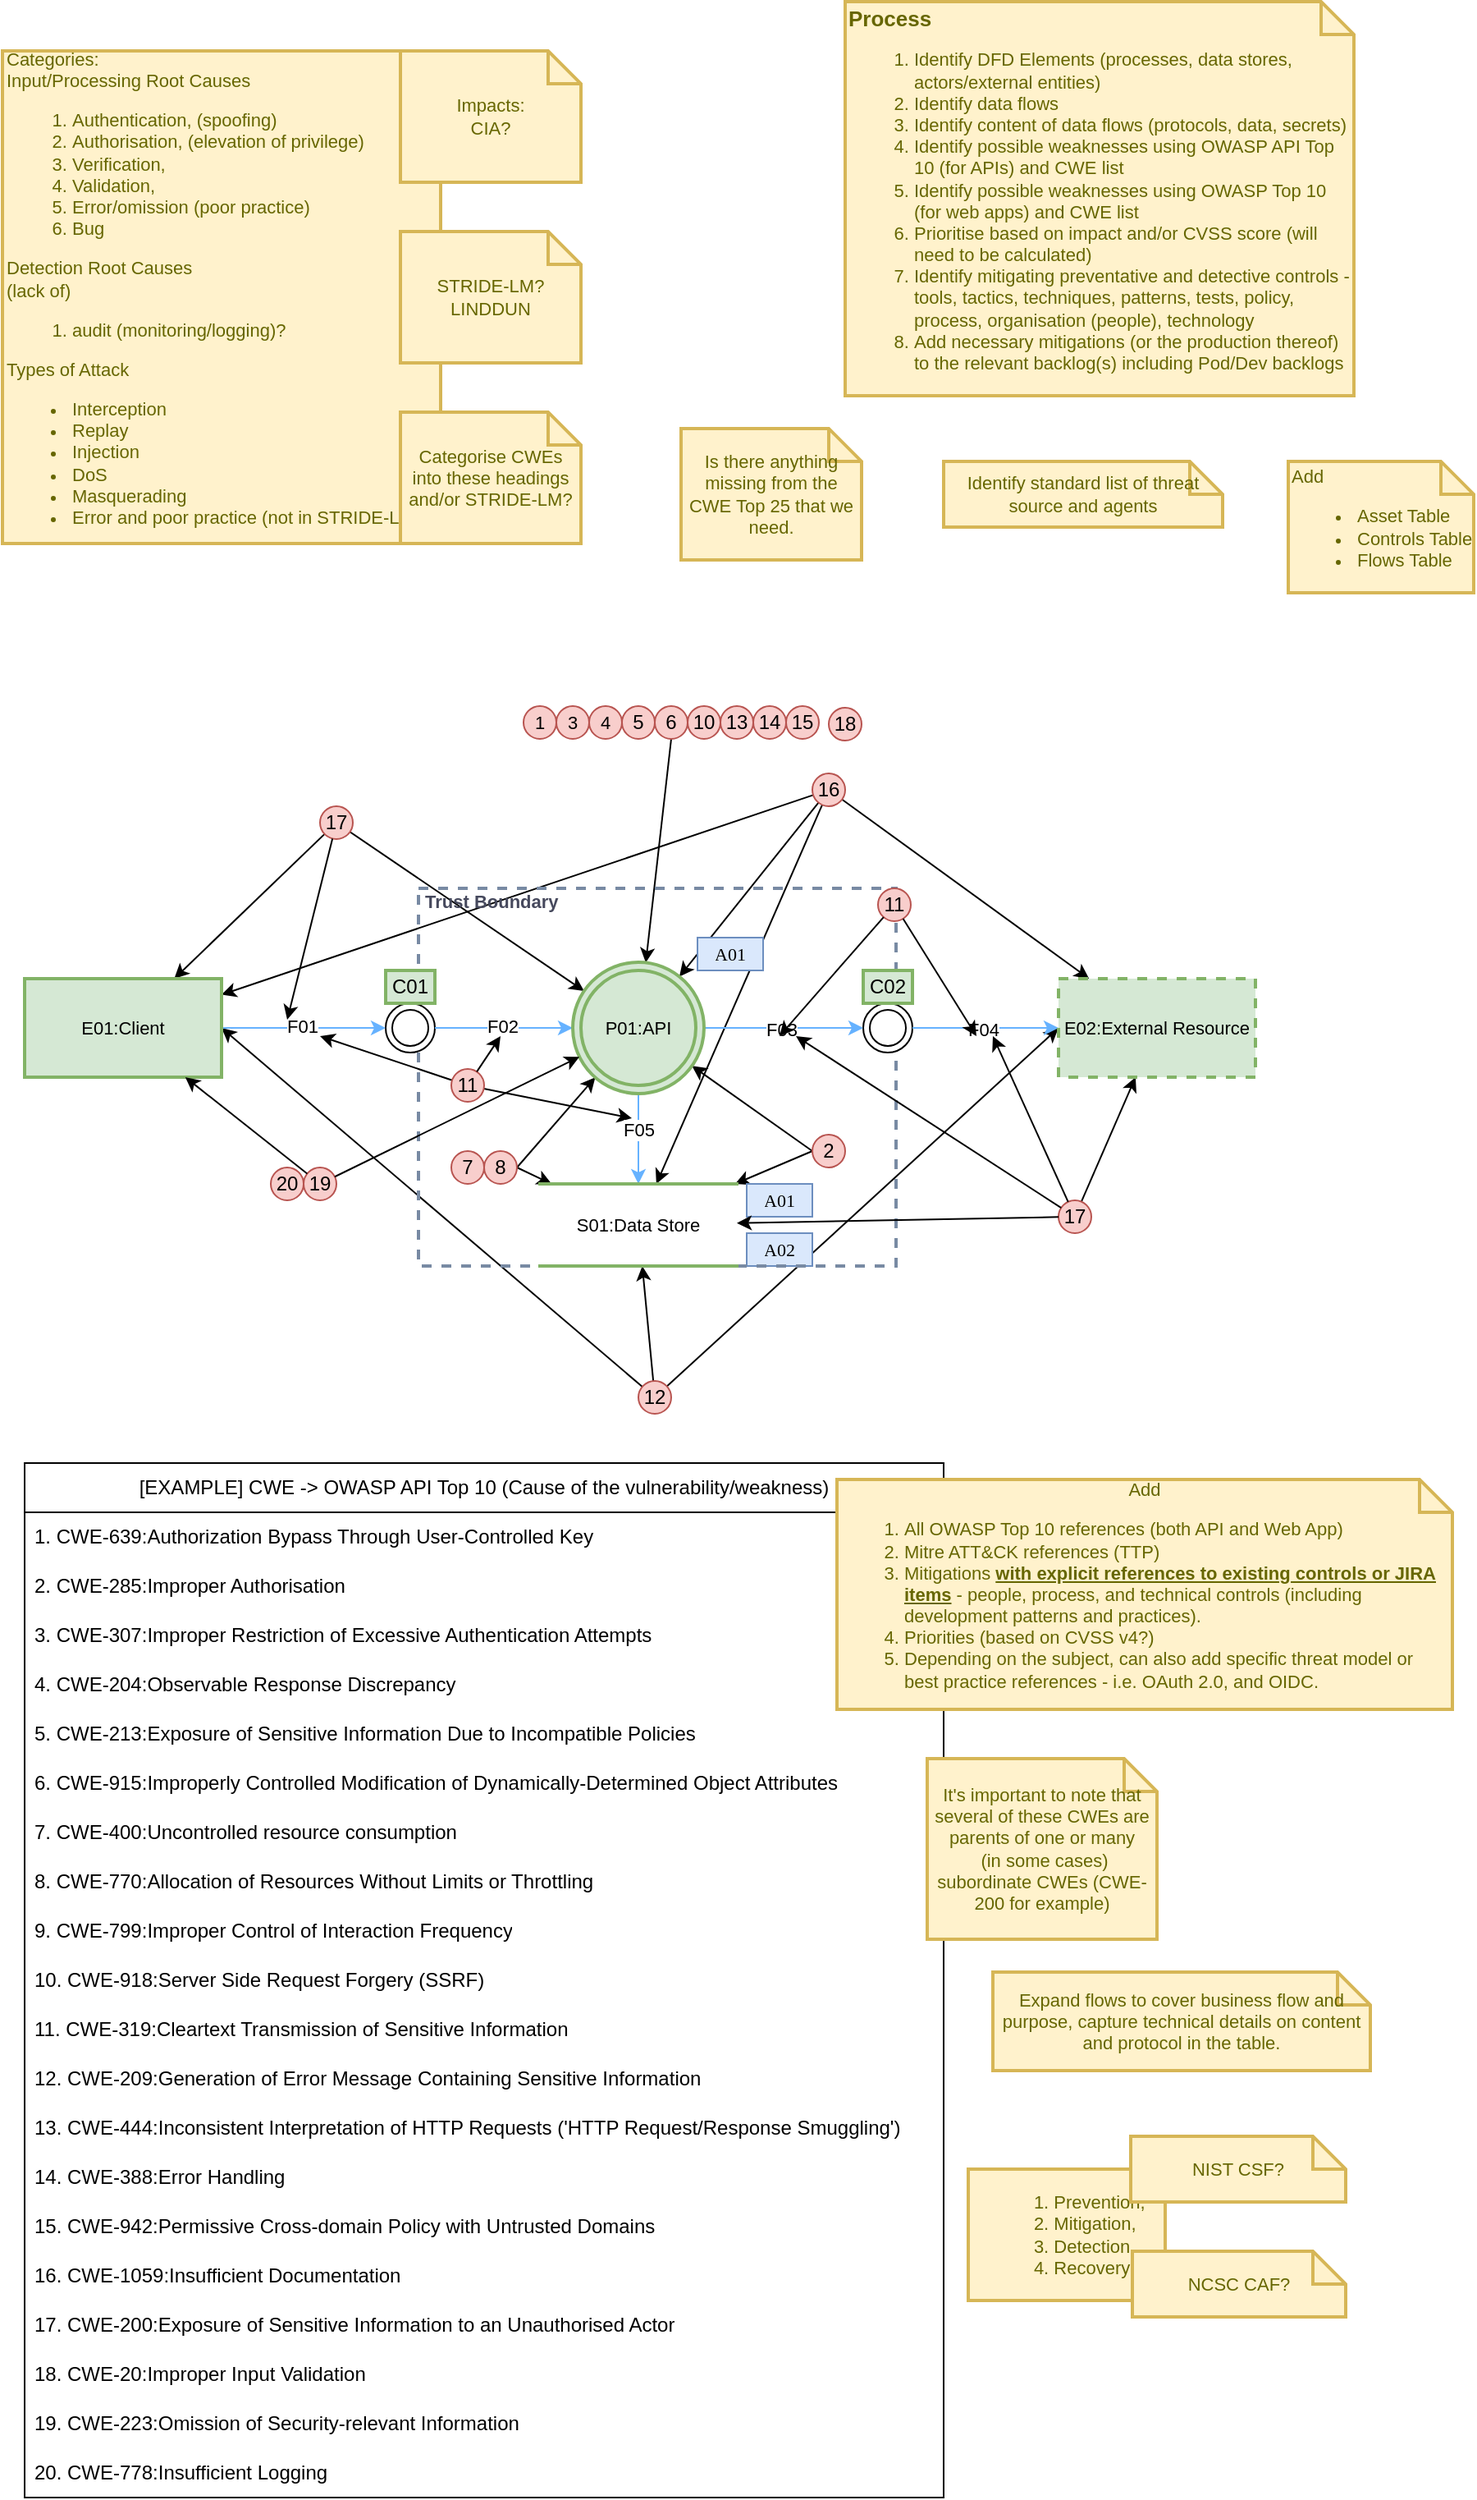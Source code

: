 <mxfile version="22.1.2" type="device">
  <diagram name="Page-1" id="dkiBNy_VU2p00hY21MyY">
    <mxGraphModel dx="1434" dy="2076" grid="1" gridSize="10" guides="1" tooltips="1" connect="1" arrows="1" fold="1" page="1" pageScale="1" pageWidth="827" pageHeight="1169" math="0" shadow="0">
      <root>
        <mxCell id="0" />
        <mxCell id="1" style="" parent="0" />
        <mxCell id="ET-E_L0radJHumGL9apl-12" style="edgeStyle=orthogonalEdgeStyle;rounded=0;orthogonalLoop=1;jettySize=auto;html=1;exitX=0.5;exitY=1;exitDx=0;exitDy=0;labelBackgroundColor=none;strokeColor=#788AA3;fontColor=default;fontSize=11;" parent="1" source="ET-E_L0radJHumGL9apl-10" target="ET-E_L0radJHumGL9apl-10" edge="1">
          <mxGeometry relative="1" as="geometry" />
        </mxCell>
        <mxCell id="yTmzzn22rcDXvcjyOprt-15" value="[EXAMPLE] CWE -&amp;gt; OWASP API Top 10 (Cause of the vulnerability/weakness)" style="swimlane;fontStyle=0;childLayout=stackLayout;horizontal=1;startSize=30;horizontalStack=0;resizeParent=1;resizeParentMax=0;resizeLast=0;collapsible=1;marginBottom=0;whiteSpace=wrap;html=1;rounded=0;" parent="1" vertex="1">
          <mxGeometry x="40" y="600" width="560" height="630" as="geometry">
            <mxRectangle x="40" y="570" width="170" height="30" as="alternateBounds" />
          </mxGeometry>
        </mxCell>
        <mxCell id="yTmzzn22rcDXvcjyOprt-16" value="1. CWE-639:Authorization Bypass Through User-Controlled Key" style="text;strokeColor=none;fillColor=none;align=left;verticalAlign=middle;spacingLeft=4;spacingRight=4;overflow=hidden;points=[[0,0.5],[1,0.5]];portConstraint=eastwest;rotatable=0;whiteSpace=wrap;html=1;rounded=0;" parent="yTmzzn22rcDXvcjyOprt-15" vertex="1">
          <mxGeometry y="30" width="560" height="30" as="geometry" />
        </mxCell>
        <mxCell id="yTmzzn22rcDXvcjyOprt-17" value="2. CWE-285:Improper Authorisation" style="text;strokeColor=none;fillColor=none;align=left;verticalAlign=middle;spacingLeft=4;spacingRight=4;overflow=hidden;points=[[0,0.5],[1,0.5]];portConstraint=eastwest;rotatable=0;whiteSpace=wrap;html=1;rounded=0;" parent="yTmzzn22rcDXvcjyOprt-15" vertex="1">
          <mxGeometry y="60" width="560" height="30" as="geometry" />
        </mxCell>
        <mxCell id="yTmzzn22rcDXvcjyOprt-18" value="3. CWE-307:Improper Restriction of Excessive Authentication Attempts" style="text;strokeColor=none;fillColor=none;align=left;verticalAlign=middle;spacingLeft=4;spacingRight=4;overflow=hidden;points=[[0,0.5],[1,0.5]];portConstraint=eastwest;rotatable=0;whiteSpace=wrap;html=1;rounded=0;" parent="yTmzzn22rcDXvcjyOprt-15" vertex="1">
          <mxGeometry y="90" width="560" height="30" as="geometry" />
        </mxCell>
        <mxCell id="yTmzzn22rcDXvcjyOprt-38" value="4. CWE-204:Observable Response Discrepancy" style="text;strokeColor=none;fillColor=none;align=left;verticalAlign=middle;spacingLeft=4;spacingRight=4;overflow=hidden;points=[[0,0.5],[1,0.5]];portConstraint=eastwest;rotatable=0;whiteSpace=wrap;html=1;rounded=0;" parent="yTmzzn22rcDXvcjyOprt-15" vertex="1">
          <mxGeometry y="120" width="560" height="30" as="geometry" />
        </mxCell>
        <mxCell id="yTmzzn22rcDXvcjyOprt-48" value="5. CWE-213:Exposure of Sensitive Information Due to Incompatible Policies" style="text;strokeColor=none;fillColor=none;align=left;verticalAlign=middle;spacingLeft=4;spacingRight=4;overflow=hidden;points=[[0,0.5],[1,0.5]];portConstraint=eastwest;rotatable=0;whiteSpace=wrap;html=1;rounded=0;" parent="yTmzzn22rcDXvcjyOprt-15" vertex="1">
          <mxGeometry y="150" width="560" height="30" as="geometry" />
        </mxCell>
        <mxCell id="yTmzzn22rcDXvcjyOprt-49" value="6. CWE-915:Improperly Controlled Modification of Dynamically-Determined Object Attributes" style="text;strokeColor=none;fillColor=none;align=left;verticalAlign=middle;spacingLeft=4;spacingRight=4;overflow=hidden;points=[[0,0.5],[1,0.5]];portConstraint=eastwest;rotatable=0;whiteSpace=wrap;html=1;rounded=0;" parent="yTmzzn22rcDXvcjyOprt-15" vertex="1">
          <mxGeometry y="180" width="560" height="30" as="geometry" />
        </mxCell>
        <mxCell id="yTmzzn22rcDXvcjyOprt-56" value="7. CWE-400:Uncontrolled resource consumption" style="text;strokeColor=none;fillColor=none;align=left;verticalAlign=middle;spacingLeft=4;spacingRight=4;overflow=hidden;points=[[0,0.5],[1,0.5]];portConstraint=eastwest;rotatable=0;whiteSpace=wrap;html=1;rounded=0;" parent="yTmzzn22rcDXvcjyOprt-15" vertex="1">
          <mxGeometry y="210" width="560" height="30" as="geometry" />
        </mxCell>
        <mxCell id="yTmzzn22rcDXvcjyOprt-58" value="8. CWE-770:Allocation of Resources Without Limits or Throttling" style="text;strokeColor=none;fillColor=none;align=left;verticalAlign=middle;spacingLeft=4;spacingRight=4;overflow=hidden;points=[[0,0.5],[1,0.5]];portConstraint=eastwest;rotatable=0;whiteSpace=wrap;html=1;rounded=0;" parent="yTmzzn22rcDXvcjyOprt-15" vertex="1">
          <mxGeometry y="240" width="560" height="30" as="geometry" />
        </mxCell>
        <mxCell id="yTmzzn22rcDXvcjyOprt-62" value="9. CWE-799:Improper Control of Interaction Frequency" style="text;strokeColor=none;fillColor=none;align=left;verticalAlign=middle;spacingLeft=4;spacingRight=4;overflow=hidden;points=[[0,0.5],[1,0.5]];portConstraint=eastwest;rotatable=0;whiteSpace=wrap;html=1;rounded=0;" parent="yTmzzn22rcDXvcjyOprt-15" vertex="1">
          <mxGeometry y="270" width="560" height="30" as="geometry" />
        </mxCell>
        <mxCell id="yTmzzn22rcDXvcjyOprt-77" value="10. CWE-918:Server Side Request Forgery (SSRF)" style="text;strokeColor=none;fillColor=none;align=left;verticalAlign=middle;spacingLeft=4;spacingRight=4;overflow=hidden;points=[[0,0.5],[1,0.5]];portConstraint=eastwest;rotatable=0;whiteSpace=wrap;html=1;rounded=0;" parent="yTmzzn22rcDXvcjyOprt-15" vertex="1">
          <mxGeometry y="300" width="560" height="30" as="geometry" />
        </mxCell>
        <mxCell id="yTmzzn22rcDXvcjyOprt-91" value="11. CWE-319:Cleartext Transmission of Sensitive Information" style="text;strokeColor=none;fillColor=none;align=left;verticalAlign=middle;spacingLeft=4;spacingRight=4;overflow=hidden;points=[[0,0.5],[1,0.5]];portConstraint=eastwest;rotatable=0;whiteSpace=wrap;html=1;rounded=0;" parent="yTmzzn22rcDXvcjyOprt-15" vertex="1">
          <mxGeometry y="330" width="560" height="30" as="geometry" />
        </mxCell>
        <mxCell id="yTmzzn22rcDXvcjyOprt-94" value="12. CWE-209:Generation of Error Message Containing Sensitive Information" style="text;strokeColor=none;fillColor=none;align=left;verticalAlign=middle;spacingLeft=4;spacingRight=4;overflow=hidden;points=[[0,0.5],[1,0.5]];portConstraint=eastwest;rotatable=0;whiteSpace=wrap;html=1;rounded=0;" parent="yTmzzn22rcDXvcjyOprt-15" vertex="1">
          <mxGeometry y="360" width="560" height="30" as="geometry" />
        </mxCell>
        <mxCell id="yTmzzn22rcDXvcjyOprt-101" value="13. CWE-444:Inconsistent Interpretation of HTTP Requests (&#39;HTTP Request/Response Smuggling&#39;)" style="text;strokeColor=none;fillColor=none;align=left;verticalAlign=middle;spacingLeft=4;spacingRight=4;overflow=hidden;points=[[0,0.5],[1,0.5]];portConstraint=eastwest;rotatable=0;whiteSpace=wrap;html=1;rounded=0;" parent="yTmzzn22rcDXvcjyOprt-15" vertex="1">
          <mxGeometry y="390" width="560" height="30" as="geometry" />
        </mxCell>
        <mxCell id="yTmzzn22rcDXvcjyOprt-103" value="14. CWE-388:Error Handling" style="text;strokeColor=none;fillColor=none;align=left;verticalAlign=middle;spacingLeft=4;spacingRight=4;overflow=hidden;points=[[0,0.5],[1,0.5]];portConstraint=eastwest;rotatable=0;whiteSpace=wrap;html=1;rounded=0;" parent="yTmzzn22rcDXvcjyOprt-15" vertex="1">
          <mxGeometry y="420" width="560" height="30" as="geometry" />
        </mxCell>
        <mxCell id="yTmzzn22rcDXvcjyOprt-104" value="15. CWE-942:Permissive Cross-domain Policy with Untrusted Domains" style="text;strokeColor=none;fillColor=none;align=left;verticalAlign=middle;spacingLeft=4;spacingRight=4;overflow=hidden;points=[[0,0.5],[1,0.5]];portConstraint=eastwest;rotatable=0;whiteSpace=wrap;html=1;rounded=0;" parent="yTmzzn22rcDXvcjyOprt-15" vertex="1">
          <mxGeometry y="450" width="560" height="30" as="geometry" />
        </mxCell>
        <mxCell id="yTmzzn22rcDXvcjyOprt-107" value="16. CWE-1059:Insufficient Documentation" style="text;strokeColor=none;fillColor=none;align=left;verticalAlign=middle;spacingLeft=4;spacingRight=4;overflow=hidden;points=[[0,0.5],[1,0.5]];portConstraint=eastwest;rotatable=0;whiteSpace=wrap;html=1;rounded=0;" parent="yTmzzn22rcDXvcjyOprt-15" vertex="1">
          <mxGeometry y="480" width="560" height="30" as="geometry" />
        </mxCell>
        <mxCell id="yTmzzn22rcDXvcjyOprt-120" value="17. CWE-200:Exposure of Sensitive Information to an Unauthorised Actor" style="text;strokeColor=none;fillColor=none;align=left;verticalAlign=middle;spacingLeft=4;spacingRight=4;overflow=hidden;points=[[0,0.5],[1,0.5]];portConstraint=eastwest;rotatable=0;whiteSpace=wrap;html=1;rounded=0;" parent="yTmzzn22rcDXvcjyOprt-15" vertex="1">
          <mxGeometry y="510" width="560" height="30" as="geometry" />
        </mxCell>
        <mxCell id="yTmzzn22rcDXvcjyOprt-153" value="18. CWE-20:Improper Input Validation" style="text;strokeColor=none;fillColor=none;align=left;verticalAlign=middle;spacingLeft=4;spacingRight=4;overflow=hidden;points=[[0,0.5],[1,0.5]];portConstraint=eastwest;rotatable=0;whiteSpace=wrap;html=1;rounded=0;" parent="yTmzzn22rcDXvcjyOprt-15" vertex="1">
          <mxGeometry y="540" width="560" height="30" as="geometry" />
        </mxCell>
        <mxCell id="yTmzzn22rcDXvcjyOprt-155" value="19. CWE-223:Omission of Security-relevant Information" style="text;strokeColor=none;fillColor=none;align=left;verticalAlign=middle;spacingLeft=4;spacingRight=4;overflow=hidden;points=[[0,0.5],[1,0.5]];portConstraint=eastwest;rotatable=0;whiteSpace=wrap;html=1;rounded=0;" parent="yTmzzn22rcDXvcjyOprt-15" vertex="1">
          <mxGeometry y="570" width="560" height="30" as="geometry" />
        </mxCell>
        <mxCell id="yTmzzn22rcDXvcjyOprt-157" value="20. CWE-778:Insufficient Logging" style="text;strokeColor=none;fillColor=none;align=left;verticalAlign=middle;spacingLeft=4;spacingRight=4;overflow=hidden;points=[[0,0.5],[1,0.5]];portConstraint=eastwest;rotatable=0;whiteSpace=wrap;html=1;rounded=0;" parent="yTmzzn22rcDXvcjyOprt-15" vertex="1">
          <mxGeometry y="600" width="560" height="30" as="geometry" />
        </mxCell>
        <mxCell id="yTmzzn22rcDXvcjyOprt-44" value="Categories:&lt;br style=&quot;font-size: 11px;&quot;&gt;&lt;span style=&quot;background-color: initial; font-size: 11px;&quot;&gt;Input/Processing Root Causes&lt;/span&gt;&lt;br style=&quot;font-size: 11px;&quot;&gt;&lt;ol style=&quot;font-size: 11px;&quot;&gt;&lt;li style=&quot;font-size: 11px;&quot;&gt;Authentication, (spoofing)&lt;/li&gt;&lt;li style=&quot;font-size: 11px;&quot;&gt;Authorisation, (elevation of privilege)&lt;/li&gt;&lt;li style=&quot;font-size: 11px;&quot;&gt;Verification,&amp;nbsp;&lt;/li&gt;&lt;li style=&quot;font-size: 11px;&quot;&gt;Validation,&lt;/li&gt;&lt;li style=&quot;font-size: 11px;&quot;&gt;Error/omission (poor practice)&lt;/li&gt;&lt;li style=&quot;font-size: 11px;&quot;&gt;Bug&lt;/li&gt;&lt;/ol&gt;&lt;div style=&quot;font-size: 11px;&quot;&gt;Detection Root Causes&amp;nbsp;&lt;/div&gt;(lack of)&lt;ol style=&quot;font-size: 11px;&quot;&gt;&lt;li style=&quot;font-size: 11px;&quot;&gt;audit (monitoring/logging)?&lt;/li&gt;&lt;/ol&gt;&lt;div&gt;Types of Attack&lt;/div&gt;&lt;div style=&quot;font-size: 11px;&quot;&gt;&lt;ul style=&quot;font-size: 11px;&quot;&gt;&lt;li style=&quot;font-size: 11px;&quot;&gt;Interception&lt;/li&gt;&lt;li style=&quot;font-size: 11px;&quot;&gt;Replay&lt;/li&gt;&lt;li style=&quot;font-size: 11px;&quot;&gt;Injection&lt;/li&gt;&lt;li style=&quot;font-size: 11px;&quot;&gt;DoS&lt;/li&gt;&lt;li style=&quot;font-size: 11px;&quot;&gt;Masquerading&lt;/li&gt;&lt;li style=&quot;font-size: 11px;&quot;&gt;Error and poor practice (not in STRIDE-LM)&lt;/li&gt;&lt;/ul&gt;&lt;/div&gt;" style="shape=note;strokeWidth=2;fontSize=11;size=20;whiteSpace=wrap;html=1;fillColor=#fff2cc;strokeColor=#d6b656;fontColor=#666600;align=left;rounded=0;" parent="1" vertex="1">
          <mxGeometry x="26.5" y="-260" width="267" height="300" as="geometry" />
        </mxCell>
        <mxCell id="yTmzzn22rcDXvcjyOprt-45" value="STRIDE-LM?&lt;br style=&quot;font-size: 11px;&quot;&gt;LINDDUN" style="shape=note;strokeWidth=2;fontSize=11;size=20;whiteSpace=wrap;html=1;fillColor=#fff2cc;strokeColor=#d6b656;fontColor=#666600;rounded=0;" parent="1" vertex="1">
          <mxGeometry x="269" y="-150" width="110.0" height="80" as="geometry" />
        </mxCell>
        <mxCell id="yTmzzn22rcDXvcjyOprt-47" value="Impacts:&lt;br style=&quot;font-size: 11px;&quot;&gt;CIA?" style="shape=note;strokeWidth=2;fontSize=11;size=20;whiteSpace=wrap;html=1;fillColor=#fff2cc;strokeColor=#d6b656;fontColor=#666600;rounded=0;" parent="1" vertex="1">
          <mxGeometry x="269" y="-260" width="110.0" height="80" as="geometry" />
        </mxCell>
        <mxCell id="yTmzzn22rcDXvcjyOprt-53" value="" style="orthogonalLoop=1;jettySize=auto;html=1;exitX=0.5;exitY=1;exitDx=0;exitDy=0;rounded=0;" parent="1" source="yTmzzn22rcDXvcjyOprt-52" target="ET-E_L0radJHumGL9apl-4" edge="1">
          <mxGeometry relative="1" as="geometry">
            <mxPoint x="370" y="100" as="sourcePoint" />
            <mxPoint x="412" y="301" as="targetPoint" />
          </mxGeometry>
        </mxCell>
        <mxCell id="yTmzzn22rcDXvcjyOprt-55" value="" style="orthogonalLoop=1;jettySize=auto;html=1;exitX=1;exitY=0.5;exitDx=0;exitDy=0;rounded=0;" parent="1" source="yTmzzn22rcDXvcjyOprt-54" target="ET-E_L0radJHumGL9apl-4" edge="1">
          <mxGeometry relative="1" as="geometry">
            <mxPoint x="91" y="430" as="sourcePoint" />
            <mxPoint x="168" y="680" as="targetPoint" />
          </mxGeometry>
        </mxCell>
        <mxCell id="yTmzzn22rcDXvcjyOprt-57" value="" style="orthogonalLoop=1;jettySize=auto;html=1;exitX=1;exitY=0.5;exitDx=0;exitDy=0;rounded=0;" parent="1" source="yTmzzn22rcDXvcjyOprt-54" target="ET-E_L0radJHumGL9apl-10" edge="1">
          <mxGeometry relative="1" as="geometry">
            <mxPoint x="180" y="480" as="sourcePoint" />
            <mxPoint x="385" y="360" as="targetPoint" />
          </mxGeometry>
        </mxCell>
        <mxCell id="yTmzzn22rcDXvcjyOprt-63" value="" style="orthogonalLoop=1;jettySize=auto;html=1;exitX=0;exitY=0.5;exitDx=0;exitDy=0;rounded=0;" parent="1" source="yTmzzn22rcDXvcjyOprt-30" target="ET-E_L0radJHumGL9apl-4" edge="1">
          <mxGeometry relative="1" as="geometry">
            <mxPoint x="640" y="430" as="sourcePoint" />
            <mxPoint x="418" y="300" as="targetPoint" />
          </mxGeometry>
        </mxCell>
        <mxCell id="yTmzzn22rcDXvcjyOprt-64" value="" style="orthogonalLoop=1;jettySize=auto;html=1;exitX=0;exitY=0.5;exitDx=0;exitDy=0;rounded=0;" parent="1" source="yTmzzn22rcDXvcjyOprt-30" target="ET-E_L0radJHumGL9apl-10" edge="1">
          <mxGeometry relative="1" as="geometry">
            <mxPoint x="640" y="430" as="sourcePoint" />
            <mxPoint x="428" y="310" as="targetPoint" />
          </mxGeometry>
        </mxCell>
        <mxCell id="yTmzzn22rcDXvcjyOprt-83" value="Add&lt;br style=&quot;font-size: 11px;&quot;&gt;&lt;ol style=&quot;font-size: 11px;&quot;&gt;&lt;li style=&quot;text-align: left; font-size: 11px;&quot;&gt;All OWASP Top 10 references (both API and Web App)&lt;/li&gt;&lt;li style=&quot;text-align: left; font-size: 11px;&quot;&gt;Mitre ATT&amp;amp;CK references (TTP)&lt;/li&gt;&lt;li style=&quot;text-align: left; font-size: 11px;&quot;&gt;Mitigations &lt;b style=&quot;font-size: 11px;&quot;&gt;&lt;u style=&quot;font-size: 11px;&quot;&gt;with explicit references to existing controls or JIRA items&lt;/u&gt;&lt;/b&gt;&amp;nbsp;- people, process, and technical controls (including development patterns and practices).&lt;/li&gt;&lt;li style=&quot;text-align: left; font-size: 11px;&quot;&gt;Priorities (based on CVSS v4?)&lt;/li&gt;&lt;li style=&quot;text-align: left; font-size: 11px;&quot;&gt;Depending on the subject, can also add specific threat model or best practice references - i.e. OAuth 2.0, and OIDC.&lt;/li&gt;&lt;/ol&gt;" style="shape=note;strokeWidth=2;fontSize=11;size=20;whiteSpace=wrap;html=1;fillColor=#fff2cc;strokeColor=#d6b656;fontColor=#666600;rounded=0;" parent="1" vertex="1">
          <mxGeometry x="535" y="610" width="375" height="140" as="geometry" />
        </mxCell>
        <mxCell id="yTmzzn22rcDXvcjyOprt-87" value="Identify standard list of threat source and agents" style="shape=note;strokeWidth=2;fontSize=11;size=20;whiteSpace=wrap;html=1;fillColor=#fff2cc;strokeColor=#d6b656;fontColor=#666600;rounded=0;" parent="1" vertex="1">
          <mxGeometry x="600" y="-10" width="170" height="40" as="geometry" />
        </mxCell>
        <mxCell id="yTmzzn22rcDXvcjyOprt-89" value="" style="orthogonalLoop=1;jettySize=auto;html=1;rounded=0;" parent="1" source="yTmzzn22rcDXvcjyOprt-88" edge="1">
          <mxGeometry relative="1" as="geometry">
            <mxPoint x="410" y="100" as="sourcePoint" />
            <mxPoint x="220" y="340" as="targetPoint" />
          </mxGeometry>
        </mxCell>
        <mxCell id="yTmzzn22rcDXvcjyOprt-92" value="" style="orthogonalLoop=1;jettySize=auto;html=1;rounded=0;" parent="1" source="yTmzzn22rcDXvcjyOprt-88" edge="1">
          <mxGeometry relative="1" as="geometry">
            <mxPoint x="250" y="220" as="sourcePoint" />
            <mxPoint x="410" y="390" as="targetPoint" />
          </mxGeometry>
        </mxCell>
        <mxCell id="yTmzzn22rcDXvcjyOprt-95" value="" style="orthogonalLoop=1;jettySize=auto;html=1;entryX=1;entryY=0.5;entryDx=0;entryDy=0;rounded=0;" parent="1" source="yTmzzn22rcDXvcjyOprt-93" target="ET-E_L0radJHumGL9apl-6" edge="1">
          <mxGeometry relative="1" as="geometry">
            <mxPoint x="225" y="510" as="sourcePoint" />
            <mxPoint x="210" y="340" as="targetPoint" />
          </mxGeometry>
        </mxCell>
        <mxCell id="yTmzzn22rcDXvcjyOprt-97" value="" style="orthogonalLoop=1;jettySize=auto;html=1;entryX=0;entryY=0.5;entryDx=0;entryDy=0;rounded=0;" parent="1" source="yTmzzn22rcDXvcjyOprt-93" target="ET-E_L0radJHumGL9apl-7" edge="1">
          <mxGeometry relative="1" as="geometry">
            <mxPoint x="225" y="510" as="sourcePoint" />
            <mxPoint x="540" y="180" as="targetPoint" />
          </mxGeometry>
        </mxCell>
        <mxCell id="yTmzzn22rcDXvcjyOprt-100" value="" style="orthogonalLoop=1;jettySize=auto;html=1;rounded=0;" parent="1" source="yTmzzn22rcDXvcjyOprt-93" target="ET-E_L0radJHumGL9apl-10" edge="1">
          <mxGeometry relative="1" as="geometry">
            <mxPoint x="232.929" y="412.929" as="sourcePoint" />
            <mxPoint x="180" y="350" as="targetPoint" />
          </mxGeometry>
        </mxCell>
        <mxCell id="yTmzzn22rcDXvcjyOprt-109" value="" style="orthogonalLoop=1;jettySize=auto;html=1;rounded=0;" parent="1" source="yTmzzn22rcDXvcjyOprt-108" target="ET-E_L0radJHumGL9apl-4" edge="1">
          <mxGeometry relative="1" as="geometry">
            <mxPoint x="500" y="240" as="sourcePoint" />
            <mxPoint x="426" y="300" as="targetPoint" />
          </mxGeometry>
        </mxCell>
        <mxCell id="yTmzzn22rcDXvcjyOprt-111" value="" style="orthogonalLoop=1;jettySize=auto;html=1;rounded=0;" parent="1" source="yTmzzn22rcDXvcjyOprt-108" target="ET-E_L0radJHumGL9apl-10" edge="1">
          <mxGeometry relative="1" as="geometry">
            <mxPoint x="504" y="218" as="sourcePoint" />
            <mxPoint x="443" y="307" as="targetPoint" />
          </mxGeometry>
        </mxCell>
        <mxCell id="yTmzzn22rcDXvcjyOprt-112" value="" style="orthogonalLoop=1;jettySize=auto;html=1;rounded=0;" parent="1" source="yTmzzn22rcDXvcjyOprt-108" target="ET-E_L0radJHumGL9apl-6" edge="1">
          <mxGeometry relative="1" as="geometry">
            <mxPoint x="610" y="200" as="sourcePoint" />
            <mxPoint x="453" y="317" as="targetPoint" />
          </mxGeometry>
        </mxCell>
        <mxCell id="yTmzzn22rcDXvcjyOprt-113" value="" style="orthogonalLoop=1;jettySize=auto;html=1;rounded=0;" parent="1" source="yTmzzn22rcDXvcjyOprt-108" target="ET-E_L0radJHumGL9apl-7" edge="1">
          <mxGeometry relative="1" as="geometry">
            <mxPoint x="524" y="238" as="sourcePoint" />
            <mxPoint x="463" y="327" as="targetPoint" />
          </mxGeometry>
        </mxCell>
        <mxCell id="yTmzzn22rcDXvcjyOprt-114" value="&lt;div style=&quot;font-size: 11px;&quot;&gt;&lt;span style=&quot;background-color: initial; font-size: 11px;&quot;&gt;Add&lt;/span&gt;&lt;/div&gt;&lt;div style=&quot;font-size: 11px;&quot;&gt;&lt;ul style=&quot;font-size: 11px;&quot;&gt;&lt;li style=&quot;font-size: 11px;&quot;&gt;&lt;span style=&quot;background-color: initial; font-size: 11px;&quot;&gt;Asset Table&lt;/span&gt;&lt;/li&gt;&lt;li style=&quot;font-size: 11px;&quot;&gt;&lt;span style=&quot;background-color: initial; font-size: 11px;&quot;&gt;Controls Table&lt;/span&gt;&lt;/li&gt;&lt;li style=&quot;font-size: 11px;&quot;&gt;&lt;span style=&quot;background-color: initial; font-size: 11px;&quot;&gt;Flows Table&lt;/span&gt;&lt;/li&gt;&lt;/ul&gt;&lt;/div&gt;" style="shape=note;strokeWidth=2;fontSize=11;size=20;whiteSpace=wrap;html=1;fillColor=#fff2cc;strokeColor=#d6b656;fontColor=#666600;align=left;rounded=0;" parent="1" vertex="1">
          <mxGeometry x="810" y="-10" width="113" height="80" as="geometry" />
        </mxCell>
        <mxCell id="yTmzzn22rcDXvcjyOprt-115" value="Categorise CWEs into these headings and/or STRIDE-LM?" style="shape=note;strokeWidth=2;fontSize=11;size=20;whiteSpace=wrap;html=1;fillColor=#fff2cc;strokeColor=#d6b656;fontColor=#666600;rounded=0;" parent="1" vertex="1">
          <mxGeometry x="269" y="-40" width="110.0" height="80" as="geometry" />
        </mxCell>
        <mxCell id="yTmzzn22rcDXvcjyOprt-142" value="" style="orthogonalLoop=1;jettySize=auto;html=1;rounded=0;" parent="1" source="yTmzzn22rcDXvcjyOprt-121" target="ET-E_L0radJHumGL9apl-4" edge="1">
          <mxGeometry relative="1" as="geometry">
            <mxPoint x="110" y="240" as="sourcePoint" />
            <mxPoint x="240" y="260" as="targetPoint" />
          </mxGeometry>
        </mxCell>
        <object label="Assets" id="yTmzzn22rcDXvcjyOprt-116">
          <mxCell parent="0" />
        </object>
        <mxCell id="yTmzzn22rcDXvcjyOprt-2" value="A01" style="text;html=1;align=center;verticalAlign=middle;whiteSpace=wrap;overflow=hidden;fontSize=11;fontFamily=Architects Daughter;rounded=0;labelBackgroundColor=none;fillColor=#dae8fc;strokeColor=#6c8ebf;" parent="yTmzzn22rcDXvcjyOprt-116" vertex="1">
          <mxGeometry x="450" y="280" width="40" height="20" as="geometry" />
        </mxCell>
        <mxCell id="yTmzzn22rcDXvcjyOprt-7" value="A01" style="text;html=1;align=center;verticalAlign=middle;whiteSpace=wrap;overflow=hidden;fontSize=11;fontFamily=Architects Daughter;rounded=0;labelBackgroundColor=none;fillColor=#dae8fc;strokeColor=#6c8ebf;" parent="yTmzzn22rcDXvcjyOprt-116" vertex="1">
          <mxGeometry x="480" y="430" width="40" height="20" as="geometry" />
        </mxCell>
        <mxCell id="yTmzzn22rcDXvcjyOprt-8" value="A02" style="text;html=1;align=center;verticalAlign=middle;whiteSpace=wrap;overflow=hidden;fontSize=11;fontFamily=Architects Daughter;rounded=0;labelBackgroundColor=none;fillColor=#dae8fc;strokeColor=#6c8ebf;" parent="yTmzzn22rcDXvcjyOprt-116" vertex="1">
          <mxGeometry x="480" y="460" width="40" height="20" as="geometry" />
        </mxCell>
        <mxCell id="yTmzzn22rcDXvcjyOprt-117" value="Controls" style="" parent="0" />
        <mxCell id="ET-E_L0radJHumGL9apl-5" value="Trust Boundary" style="html=1;fontColor=#46495D;fontStyle=1;align=left;verticalAlign=top;spacing=0;labelBorderColor=none;fillColor=none;dashed=1;strokeWidth=2;strokeColor=#788AA3;spacingLeft=4;spacingTop=-3;rounded=0;labelBackgroundColor=none;fontSize=11;" parent="yTmzzn22rcDXvcjyOprt-117" vertex="1">
          <mxGeometry x="280" y="250" width="291" height="230" as="geometry" />
        </mxCell>
        <mxCell id="yTmzzn22rcDXvcjyOprt-127" value="" style="ellipse;shape=doubleEllipse;whiteSpace=wrap;html=1;aspect=fixed;rounded=0;" parent="yTmzzn22rcDXvcjyOprt-117" vertex="1">
          <mxGeometry x="260" y="320" width="30" height="30" as="geometry" />
        </mxCell>
        <mxCell id="yTmzzn22rcDXvcjyOprt-130" value="C01" style="text;html=1;strokeColor=#82b366;fillColor=#d5e8d4;align=center;verticalAlign=middle;whiteSpace=wrap;overflow=hidden;strokeWidth=2;rounded=0;" parent="yTmzzn22rcDXvcjyOprt-117" vertex="1">
          <mxGeometry x="260" y="300" width="30" height="20" as="geometry" />
        </mxCell>
        <mxCell id="yTmzzn22rcDXvcjyOprt-128" value="" style="ellipse;shape=doubleEllipse;whiteSpace=wrap;html=1;aspect=fixed;rounded=0;" parent="yTmzzn22rcDXvcjyOprt-117" vertex="1">
          <mxGeometry x="551" y="320" width="30" height="30" as="geometry" />
        </mxCell>
        <mxCell id="yTmzzn22rcDXvcjyOprt-131" value="C02" style="text;html=1;strokeColor=#82b366;fillColor=#d5e8d4;align=center;verticalAlign=middle;whiteSpace=wrap;overflow=hidden;strokeWidth=2;rounded=0;" parent="yTmzzn22rcDXvcjyOprt-117" vertex="1">
          <mxGeometry x="551" y="300" width="30" height="20" as="geometry" />
        </mxCell>
        <mxCell id="yTmzzn22rcDXvcjyOprt-119" value="Threats" parent="0" />
        <mxCell id="yTmzzn22rcDXvcjyOprt-27" value="1" style="ellipse;whiteSpace=wrap;html=1;aspect=fixed;fillColor=#f8cecc;strokeColor=#b85450;fontSize=11;rounded=0;" parent="yTmzzn22rcDXvcjyOprt-119" vertex="1">
          <mxGeometry x="344" y="139" width="20" height="20" as="geometry" />
        </mxCell>
        <mxCell id="yTmzzn22rcDXvcjyOprt-33" value="3" style="ellipse;whiteSpace=wrap;html=1;aspect=fixed;fillColor=#f8cecc;strokeColor=#b85450;fontSize=11;rounded=0;" parent="yTmzzn22rcDXvcjyOprt-119" vertex="1">
          <mxGeometry x="364" y="139" width="20" height="20" as="geometry" />
        </mxCell>
        <mxCell id="yTmzzn22rcDXvcjyOprt-37" value="4" style="ellipse;whiteSpace=wrap;html=1;aspect=fixed;fillColor=#f8cecc;strokeColor=#b85450;fontSize=11;rounded=0;" parent="yTmzzn22rcDXvcjyOprt-119" vertex="1">
          <mxGeometry x="384" y="139" width="20" height="20" as="geometry" />
        </mxCell>
        <mxCell id="yTmzzn22rcDXvcjyOprt-51" value="5" style="ellipse;whiteSpace=wrap;html=1;aspect=fixed;fillColor=#f8cecc;strokeColor=#b85450;rounded=0;" parent="yTmzzn22rcDXvcjyOprt-119" vertex="1">
          <mxGeometry x="404" y="139" width="20" height="20" as="geometry" />
        </mxCell>
        <mxCell id="yTmzzn22rcDXvcjyOprt-52" value="6" style="ellipse;whiteSpace=wrap;html=1;aspect=fixed;fillColor=#f8cecc;strokeColor=#b85450;rounded=0;" parent="yTmzzn22rcDXvcjyOprt-119" vertex="1">
          <mxGeometry x="424" y="139" width="20" height="20" as="geometry" />
        </mxCell>
        <mxCell id="yTmzzn22rcDXvcjyOprt-78" value="10" style="ellipse;whiteSpace=wrap;html=1;aspect=fixed;fillColor=#f8cecc;strokeColor=#b85450;rounded=0;" parent="yTmzzn22rcDXvcjyOprt-119" vertex="1">
          <mxGeometry x="444" y="139" width="20" height="20" as="geometry" />
        </mxCell>
        <mxCell id="yTmzzn22rcDXvcjyOprt-102" value="13" style="ellipse;whiteSpace=wrap;html=1;aspect=fixed;fillColor=#f8cecc;strokeColor=#b85450;rounded=0;" parent="yTmzzn22rcDXvcjyOprt-119" vertex="1">
          <mxGeometry x="464" y="139" width="20" height="20" as="geometry" />
        </mxCell>
        <mxCell id="yTmzzn22rcDXvcjyOprt-105" value="14" style="ellipse;whiteSpace=wrap;html=1;aspect=fixed;fillColor=#f8cecc;strokeColor=#b85450;rounded=0;" parent="yTmzzn22rcDXvcjyOprt-119" vertex="1">
          <mxGeometry x="484" y="139" width="20" height="20" as="geometry" />
        </mxCell>
        <mxCell id="yTmzzn22rcDXvcjyOprt-106" value="15" style="ellipse;whiteSpace=wrap;html=1;aspect=fixed;fillColor=#f8cecc;strokeColor=#b85450;rounded=0;" parent="yTmzzn22rcDXvcjyOprt-119" vertex="1">
          <mxGeometry x="504" y="139" width="20" height="20" as="geometry" />
        </mxCell>
        <mxCell id="yTmzzn22rcDXvcjyOprt-108" value="16" style="ellipse;whiteSpace=wrap;html=1;aspect=fixed;fillColor=#f8cecc;strokeColor=#b85450;rounded=0;" parent="yTmzzn22rcDXvcjyOprt-119" vertex="1">
          <mxGeometry x="520" y="180" width="20" height="20" as="geometry" />
        </mxCell>
        <mxCell id="yTmzzn22rcDXvcjyOprt-30" value="2" style="ellipse;whiteSpace=wrap;html=1;aspect=fixed;fillColor=#f8cecc;strokeColor=#b85450;rounded=0;" parent="yTmzzn22rcDXvcjyOprt-119" vertex="1">
          <mxGeometry x="520" y="400" width="20" height="20" as="geometry" />
        </mxCell>
        <mxCell id="yTmzzn22rcDXvcjyOprt-93" value="12" style="ellipse;whiteSpace=wrap;html=1;aspect=fixed;fillColor=#f8cecc;strokeColor=#b85450;rounded=0;" parent="yTmzzn22rcDXvcjyOprt-119" vertex="1">
          <mxGeometry x="414" y="550" width="20" height="20" as="geometry" />
        </mxCell>
        <mxCell id="yTmzzn22rcDXvcjyOprt-54" value="8" style="ellipse;whiteSpace=wrap;html=1;aspect=fixed;fillColor=#f8cecc;strokeColor=#b85450;rounded=0;" parent="yTmzzn22rcDXvcjyOprt-119" vertex="1">
          <mxGeometry x="320" y="410" width="20" height="20" as="geometry" />
        </mxCell>
        <mxCell id="yTmzzn22rcDXvcjyOprt-59" value="7" style="ellipse;whiteSpace=wrap;html=1;aspect=fixed;fillColor=#f8cecc;strokeColor=#b85450;rounded=0;" parent="yTmzzn22rcDXvcjyOprt-119" vertex="1">
          <mxGeometry x="300" y="410" width="20" height="20" as="geometry" />
        </mxCell>
        <mxCell id="yTmzzn22rcDXvcjyOprt-122" value="" style="orthogonalLoop=1;jettySize=auto;html=1;rounded=0;" parent="yTmzzn22rcDXvcjyOprt-119" source="yTmzzn22rcDXvcjyOprt-121" target="ET-E_L0radJHumGL9apl-6" edge="1">
          <mxGeometry relative="1" as="geometry" />
        </mxCell>
        <mxCell id="yTmzzn22rcDXvcjyOprt-121" value="17" style="ellipse;whiteSpace=wrap;html=1;aspect=fixed;fillColor=#f8cecc;strokeColor=#b85450;rounded=0;" parent="yTmzzn22rcDXvcjyOprt-119" vertex="1">
          <mxGeometry x="220" y="200" width="20" height="20" as="geometry" />
        </mxCell>
        <mxCell id="yTmzzn22rcDXvcjyOprt-124" value="" style="orthogonalLoop=1;jettySize=auto;html=1;rounded=0;" parent="yTmzzn22rcDXvcjyOprt-119" source="yTmzzn22rcDXvcjyOprt-123" target="ET-E_L0radJHumGL9apl-7" edge="1">
          <mxGeometry relative="1" as="geometry" />
        </mxCell>
        <mxCell id="yTmzzn22rcDXvcjyOprt-123" value="17" style="ellipse;whiteSpace=wrap;html=1;aspect=fixed;fillColor=#f8cecc;strokeColor=#b85450;rounded=0;" parent="yTmzzn22rcDXvcjyOprt-119" vertex="1">
          <mxGeometry x="670" y="440" width="20" height="20" as="geometry" />
        </mxCell>
        <mxCell id="yTmzzn22rcDXvcjyOprt-150" value="11" style="ellipse;whiteSpace=wrap;html=1;aspect=fixed;fillColor=#f8cecc;strokeColor=#b85450;container=0;rounded=0;" parent="yTmzzn22rcDXvcjyOprt-119" vertex="1">
          <mxGeometry x="560" y="250" width="20" height="20" as="geometry" />
        </mxCell>
        <mxCell id="yTmzzn22rcDXvcjyOprt-88" value="11" style="ellipse;whiteSpace=wrap;html=1;aspect=fixed;fillColor=#f8cecc;strokeColor=#b85450;container=0;rounded=0;" parent="yTmzzn22rcDXvcjyOprt-119" vertex="1">
          <mxGeometry x="300" y="360" width="20" height="20" as="geometry" />
        </mxCell>
        <mxCell id="yTmzzn22rcDXvcjyOprt-154" value="18" style="ellipse;whiteSpace=wrap;html=1;aspect=fixed;fillColor=#f8cecc;strokeColor=#b85450;rounded=0;" parent="yTmzzn22rcDXvcjyOprt-119" vertex="1">
          <mxGeometry x="530" y="140" width="20" height="20" as="geometry" />
        </mxCell>
        <mxCell id="yTmzzn22rcDXvcjyOprt-156" value="19" style="ellipse;whiteSpace=wrap;html=1;aspect=fixed;fillColor=#f8cecc;strokeColor=#b85450;rounded=0;" parent="yTmzzn22rcDXvcjyOprt-119" vertex="1">
          <mxGeometry x="210" y="420" width="20" height="20" as="geometry" />
        </mxCell>
        <mxCell id="yTmzzn22rcDXvcjyOprt-126" value="Flows" style="" parent="0" />
        <mxCell id="yTmzzn22rcDXvcjyOprt-3" value="" style="rounded=0;orthogonalLoop=1;jettySize=auto;html=1;labelBackgroundColor=none;strokeColor=#66B2FF;fontColor=default;fontSize=11;fillColor=#dae8fc;" parent="yTmzzn22rcDXvcjyOprt-126" source="ET-E_L0radJHumGL9apl-6" target="yTmzzn22rcDXvcjyOprt-127" edge="1">
          <mxGeometry relative="1" as="geometry">
            <mxPoint x="160" y="330" as="sourcePoint" />
            <mxPoint x="230" y="310" as="targetPoint" />
          </mxGeometry>
        </mxCell>
        <mxCell id="yTmzzn22rcDXvcjyOprt-22" value="F01" style="edgeLabel;html=1;align=center;verticalAlign=middle;resizable=0;points=[];rounded=0;" parent="yTmzzn22rcDXvcjyOprt-3" vertex="1" connectable="0">
          <mxGeometry x="-0.025" y="1" relative="1" as="geometry">
            <mxPoint as="offset" />
          </mxGeometry>
        </mxCell>
        <mxCell id="ET-E_L0radJHumGL9apl-11" value="" style="rounded=0;orthogonalLoop=1;jettySize=auto;html=1;labelBackgroundColor=none;strokeColor=#66B2FF;fontColor=default;fontSize=11;fillColor=#dae8fc;" parent="yTmzzn22rcDXvcjyOprt-126" source="ET-E_L0radJHumGL9apl-4" target="ET-E_L0radJHumGL9apl-10" edge="1">
          <mxGeometry relative="1" as="geometry" />
        </mxCell>
        <mxCell id="yTmzzn22rcDXvcjyOprt-23" value="F05" style="edgeLabel;html=1;align=center;verticalAlign=middle;resizable=0;points=[];rounded=0;" parent="ET-E_L0radJHumGL9apl-11" vertex="1" connectable="0">
          <mxGeometry x="-0.2" relative="1" as="geometry">
            <mxPoint as="offset" />
          </mxGeometry>
        </mxCell>
        <mxCell id="yTmzzn22rcDXvcjyOprt-5" value="" style="rounded=0;orthogonalLoop=1;jettySize=auto;html=1;labelBackgroundColor=none;strokeColor=#66B2FF;fontColor=default;fontSize=11;fillColor=#dae8fc;" parent="yTmzzn22rcDXvcjyOprt-126" source="ET-E_L0radJHumGL9apl-4" target="yTmzzn22rcDXvcjyOprt-128" edge="1">
          <mxGeometry relative="1" as="geometry">
            <mxPoint x="450" y="330" as="sourcePoint" />
            <mxPoint x="540" y="330" as="targetPoint" />
          </mxGeometry>
        </mxCell>
        <mxCell id="yTmzzn22rcDXvcjyOprt-25" value="F03" style="edgeLabel;html=1;align=center;verticalAlign=middle;resizable=0;points=[];rounded=0;" parent="yTmzzn22rcDXvcjyOprt-5" vertex="1" connectable="0">
          <mxGeometry x="-0.044" y="-1" relative="1" as="geometry">
            <mxPoint as="offset" />
          </mxGeometry>
        </mxCell>
        <mxCell id="yTmzzn22rcDXvcjyOprt-134" value="Expand flows to cover business flow and purpose, capture technical details on content and protocol in the table." style="shape=note;strokeWidth=2;fontSize=11;size=20;whiteSpace=wrap;html=1;fillColor=#fff2cc;strokeColor=#d6b656;fontColor=#666600;rounded=0;" parent="yTmzzn22rcDXvcjyOprt-126" vertex="1">
          <mxGeometry x="630" y="910" width="230" height="60" as="geometry" />
        </mxCell>
        <mxCell id="yTmzzn22rcDXvcjyOprt-135" value="" style="rounded=0;orthogonalLoop=1;jettySize=auto;html=1;labelBackgroundColor=none;strokeColor=#66B2FF;fontColor=default;fontSize=11;fillColor=#dae8fc;" parent="yTmzzn22rcDXvcjyOprt-126" source="yTmzzn22rcDXvcjyOprt-127" target="ET-E_L0radJHumGL9apl-4" edge="1">
          <mxGeometry relative="1" as="geometry">
            <mxPoint x="170" y="345" as="sourcePoint" />
            <mxPoint x="250" y="370" as="targetPoint" />
          </mxGeometry>
        </mxCell>
        <mxCell id="yTmzzn22rcDXvcjyOprt-136" value="F02" style="edgeLabel;html=1;align=center;verticalAlign=middle;resizable=0;points=[];rounded=0;" parent="yTmzzn22rcDXvcjyOprt-135" vertex="1" connectable="0">
          <mxGeometry x="-0.025" y="1" relative="1" as="geometry">
            <mxPoint as="offset" />
          </mxGeometry>
        </mxCell>
        <mxCell id="yTmzzn22rcDXvcjyOprt-137" value="" style="rounded=0;orthogonalLoop=1;jettySize=auto;html=1;labelBackgroundColor=none;strokeColor=#66B2FF;fontColor=default;fontSize=11;fillColor=#dae8fc;" parent="yTmzzn22rcDXvcjyOprt-126" source="yTmzzn22rcDXvcjyOprt-128" target="ET-E_L0radJHumGL9apl-7" edge="1">
          <mxGeometry relative="1" as="geometry">
            <mxPoint x="464" y="345" as="sourcePoint" />
            <mxPoint x="630" y="340" as="targetPoint" />
          </mxGeometry>
        </mxCell>
        <mxCell id="yTmzzn22rcDXvcjyOprt-138" value="F04" style="edgeLabel;html=1;align=center;verticalAlign=middle;resizable=0;points=[];rounded=0;" parent="yTmzzn22rcDXvcjyOprt-137" vertex="1" connectable="0">
          <mxGeometry x="-0.044" y="-1" relative="1" as="geometry">
            <mxPoint as="offset" />
          </mxGeometry>
        </mxCell>
        <mxCell id="yTmzzn22rcDXvcjyOprt-141" value="" style="orthogonalLoop=1;jettySize=auto;html=1;rounded=0;" parent="yTmzzn22rcDXvcjyOprt-126" source="yTmzzn22rcDXvcjyOprt-123" target="ET-E_L0radJHumGL9apl-10" edge="1">
          <mxGeometry relative="1" as="geometry">
            <mxPoint x="740" y="500" as="sourcePoint" />
            <mxPoint x="650" y="490" as="targetPoint" />
          </mxGeometry>
        </mxCell>
        <mxCell id="yTmzzn22rcDXvcjyOprt-143" value="Elements" parent="0" />
        <mxCell id="ET-E_L0radJHumGL9apl-6" value="E01:Client" style="rounded=0;whiteSpace=wrap;html=1;labelBackgroundColor=none;fillColor=#d5e8d4;strokeColor=#82b366;fontSize=11;strokeWidth=2;" parent="yTmzzn22rcDXvcjyOprt-143" vertex="1">
          <mxGeometry x="40" y="305" width="120" height="60" as="geometry" />
        </mxCell>
        <mxCell id="ET-E_L0radJHumGL9apl-4" value="P01:API" style="ellipse;shape=doubleEllipse;whiteSpace=wrap;html=1;aspect=fixed;rounded=0;labelBackgroundColor=none;fillColor=#d5e8d4;strokeColor=#82b366;fontSize=11;strokeWidth=2;" parent="yTmzzn22rcDXvcjyOprt-143" vertex="1">
          <mxGeometry x="374" y="295" width="80" height="80" as="geometry" />
        </mxCell>
        <mxCell id="ET-E_L0radJHumGL9apl-10" value="S01:Data Store" style="shape=partialRectangle;whiteSpace=wrap;html=1;left=0;right=0;fillColor=none;rounded=0;labelBackgroundColor=none;strokeColor=#82b366;fontSize=11;strokeWidth=2;" parent="yTmzzn22rcDXvcjyOprt-143" vertex="1">
          <mxGeometry x="354" y="430" width="120" height="50" as="geometry" />
        </mxCell>
        <mxCell id="ET-E_L0radJHumGL9apl-7" value="E02:External Resource" style="rounded=0;whiteSpace=wrap;html=1;labelBackgroundColor=none;fillColor=#d5e8d4;strokeColor=#82b366;fontSize=11;dashed=1;strokeWidth=2;perimeterSpacing=0;" parent="yTmzzn22rcDXvcjyOprt-143" vertex="1">
          <mxGeometry x="670" y="305" width="120" height="60" as="geometry" />
        </mxCell>
        <mxCell id="yTmzzn22rcDXvcjyOprt-144" value="" style="orthogonalLoop=1;jettySize=auto;html=1;rounded=0;" parent="yTmzzn22rcDXvcjyOprt-143" source="yTmzzn22rcDXvcjyOprt-123" edge="1">
          <mxGeometry relative="1" as="geometry">
            <mxPoint x="694" y="451" as="sourcePoint" />
            <mxPoint x="630" y="340" as="targetPoint" />
          </mxGeometry>
        </mxCell>
        <mxCell id="yTmzzn22rcDXvcjyOprt-145" value="" style="orthogonalLoop=1;jettySize=auto;html=1;rounded=0;" parent="yTmzzn22rcDXvcjyOprt-143" source="yTmzzn22rcDXvcjyOprt-123" edge="1">
          <mxGeometry relative="1" as="geometry">
            <mxPoint x="704" y="461" as="sourcePoint" />
            <mxPoint x="510" y="340" as="targetPoint" />
          </mxGeometry>
        </mxCell>
        <mxCell id="yTmzzn22rcDXvcjyOprt-148" value="" style="orthogonalLoop=1;jettySize=auto;html=1;rounded=0;" parent="yTmzzn22rcDXvcjyOprt-143" source="yTmzzn22rcDXvcjyOprt-121" edge="1">
          <mxGeometry relative="1" as="geometry">
            <mxPoint x="714" y="471" as="sourcePoint" />
            <mxPoint x="200" y="330" as="targetPoint" />
          </mxGeometry>
        </mxCell>
        <mxCell id="yTmzzn22rcDXvcjyOprt-149" value="" style="orthogonalLoop=1;jettySize=auto;html=1;rounded=0;" parent="yTmzzn22rcDXvcjyOprt-143" source="yTmzzn22rcDXvcjyOprt-88" edge="1">
          <mxGeometry relative="1" as="geometry">
            <mxPoint x="311" y="386" as="sourcePoint" />
            <mxPoint x="330" y="340" as="targetPoint" />
          </mxGeometry>
        </mxCell>
        <mxCell id="yTmzzn22rcDXvcjyOprt-151" value="" style="orthogonalLoop=1;jettySize=auto;html=1;rounded=0;" parent="yTmzzn22rcDXvcjyOprt-143" source="yTmzzn22rcDXvcjyOprt-150" edge="1">
          <mxGeometry relative="1" as="geometry">
            <mxPoint x="324" y="381" as="sourcePoint" />
            <mxPoint x="500" y="340" as="targetPoint" />
          </mxGeometry>
        </mxCell>
        <mxCell id="yTmzzn22rcDXvcjyOprt-152" value="" style="orthogonalLoop=1;jettySize=auto;html=1;rounded=0;" parent="yTmzzn22rcDXvcjyOprt-143" source="yTmzzn22rcDXvcjyOprt-150" edge="1">
          <mxGeometry relative="1" as="geometry">
            <mxPoint x="334" y="391" as="sourcePoint" />
            <mxPoint x="620" y="340" as="targetPoint" />
          </mxGeometry>
        </mxCell>
        <mxCell id="yTmzzn22rcDXvcjyOprt-158" value="20" style="ellipse;whiteSpace=wrap;html=1;aspect=fixed;fillColor=#f8cecc;strokeColor=#b85450;rounded=0;" parent="yTmzzn22rcDXvcjyOprt-143" vertex="1">
          <mxGeometry x="190" y="420" width="20" height="20" as="geometry" />
        </mxCell>
        <mxCell id="yTmzzn22rcDXvcjyOprt-160" value="Is there anything missing from the CWE Top 25 that we need." style="shape=note;strokeWidth=2;fontSize=11;size=20;whiteSpace=wrap;html=1;fillColor=#fff2cc;strokeColor=#d6b656;fontColor=#666600;rounded=0;" parent="yTmzzn22rcDXvcjyOprt-143" vertex="1">
          <mxGeometry x="440" y="-30" width="110.0" height="80" as="geometry" />
        </mxCell>
        <mxCell id="yTmzzn22rcDXvcjyOprt-161" value="" style="orthogonalLoop=1;jettySize=auto;html=1;rounded=0;" parent="yTmzzn22rcDXvcjyOprt-143" source="yTmzzn22rcDXvcjyOprt-156" target="ET-E_L0radJHumGL9apl-4" edge="1">
          <mxGeometry relative="1" as="geometry">
            <mxPoint x="320" y="377" as="sourcePoint" />
            <mxPoint x="230" y="350" as="targetPoint" />
          </mxGeometry>
        </mxCell>
        <mxCell id="yTmzzn22rcDXvcjyOprt-162" value="" style="orthogonalLoop=1;jettySize=auto;html=1;rounded=0;" parent="yTmzzn22rcDXvcjyOprt-143" source="yTmzzn22rcDXvcjyOprt-156" target="ET-E_L0radJHumGL9apl-6" edge="1">
          <mxGeometry relative="1" as="geometry">
            <mxPoint x="330" y="387" as="sourcePoint" />
            <mxPoint x="240" y="360" as="targetPoint" />
          </mxGeometry>
        </mxCell>
        <mxCell id="yTmzzn22rcDXvcjyOprt-163" value="It&#39;s important to note that several of these CWEs are parents of one or many&lt;br&gt;&amp;nbsp;(in some cases) subordinate CWEs (CWE-200 for example)" style="shape=note;strokeWidth=2;fontSize=11;size=20;whiteSpace=wrap;html=1;fillColor=#fff2cc;strokeColor=#d6b656;fontColor=#666600;rounded=0;" parent="yTmzzn22rcDXvcjyOprt-143" vertex="1">
          <mxGeometry x="590" y="780" width="140" height="110" as="geometry" />
        </mxCell>
        <mxCell id="yTmzzn22rcDXvcjyOprt-165" value="&lt;span style=&quot;background-color: initial;&quot;&gt;&lt;b&gt;&lt;font style=&quot;font-size: 13px;&quot;&gt;Process&lt;/font&gt;&lt;/b&gt;&lt;/span&gt;&lt;br&gt;&lt;ol style=&quot;&quot;&gt;&lt;li style=&quot;font-size: 11px;&quot;&gt;Identify DFD Elements (processes, data stores, actors/external entities)&lt;/li&gt;&lt;li style=&quot;&quot;&gt;Identify data flows&lt;/li&gt;&lt;li style=&quot;&quot;&gt;Identify content of data flows (protocols, data, secrets)&lt;/li&gt;&lt;li style=&quot;&quot;&gt;Identify possible weaknesses using OWASP API Top 10 (for APIs) and CWE list&lt;/li&gt;&lt;li style=&quot;border-color: var(--border-color);&quot;&gt;Identify possible weaknesses using OWASP Top 10 (for web apps) and CWE list&lt;/li&gt;&lt;li style=&quot;border-color: var(--border-color);&quot;&gt;Prioritise based on impact and/or CVSS score (will need to be calculated)&lt;/li&gt;&lt;li style=&quot;border-color: var(--border-color);&quot;&gt;Identify mitigating preventative and detective controls - tools, tactics, techniques, patterns, tests, policy, process, organisation (people), technology&lt;/li&gt;&lt;li style=&quot;border-color: var(--border-color);&quot;&gt;Add necessary mitigations (or the production thereof) to the relevant backlog(s) including Pod/Dev backlogs&lt;/li&gt;&lt;/ol&gt;" style="shape=note;strokeWidth=2;fontSize=11;size=20;whiteSpace=wrap;html=1;fillColor=#fff2cc;strokeColor=#d6b656;fontColor=#666600;align=left;rounded=0;" parent="yTmzzn22rcDXvcjyOprt-143" vertex="1">
          <mxGeometry x="540" y="-290" width="310" height="240" as="geometry" />
        </mxCell>
        <mxCell id="yTmzzn22rcDXvcjyOprt-171" value="&lt;div style=&quot;text-align: left; font-size: 11px;&quot;&gt;&lt;ol style=&quot;font-size: 11px;&quot;&gt;&lt;li style=&quot;font-size: 11px;&quot;&gt;&lt;span style=&quot;background-color: initial; font-size: 11px;&quot;&gt;Prevention,&lt;/span&gt;&lt;/li&gt;&lt;li style=&quot;font-size: 11px;&quot;&gt;&lt;span style=&quot;background-color: initial; font-size: 11px;&quot;&gt;Mitigation,&lt;/span&gt;&lt;/li&gt;&lt;li style=&quot;font-size: 11px;&quot;&gt;&lt;span style=&quot;background-color: initial; font-size: 11px;&quot;&gt;Detection,&lt;/span&gt;&lt;/li&gt;&lt;li style=&quot;font-size: 11px;&quot;&gt;&lt;span style=&quot;background-color: initial; font-size: 11px;&quot;&gt;Recovery&lt;/span&gt;&lt;/li&gt;&lt;/ol&gt;&lt;/div&gt;" style="shape=note;strokeWidth=2;fontSize=11;size=20;whiteSpace=wrap;html=1;fillColor=#fff2cc;strokeColor=#d6b656;fontColor=#666600;rounded=0;" parent="yTmzzn22rcDXvcjyOprt-143" vertex="1">
          <mxGeometry x="615" y="1030" width="120" height="80" as="geometry" />
        </mxCell>
        <mxCell id="yTmzzn22rcDXvcjyOprt-172" value="NIST CSF?" style="shape=note;strokeWidth=2;fontSize=11;size=20;whiteSpace=wrap;html=1;fillColor=#fff2cc;strokeColor=#d6b656;fontColor=#666600;rounded=0;" parent="yTmzzn22rcDXvcjyOprt-143" vertex="1">
          <mxGeometry x="714" y="1010" width="131" height="40" as="geometry" />
        </mxCell>
        <mxCell id="yTmzzn22rcDXvcjyOprt-173" value="NCSC CAF?" style="shape=note;strokeWidth=2;fontSize=11;size=20;whiteSpace=wrap;html=1;fillColor=#fff2cc;strokeColor=#d6b656;fontColor=#666600;rounded=0;" parent="yTmzzn22rcDXvcjyOprt-143" vertex="1">
          <mxGeometry x="715" y="1080" width="130" height="40" as="geometry" />
        </mxCell>
      </root>
    </mxGraphModel>
  </diagram>
</mxfile>
